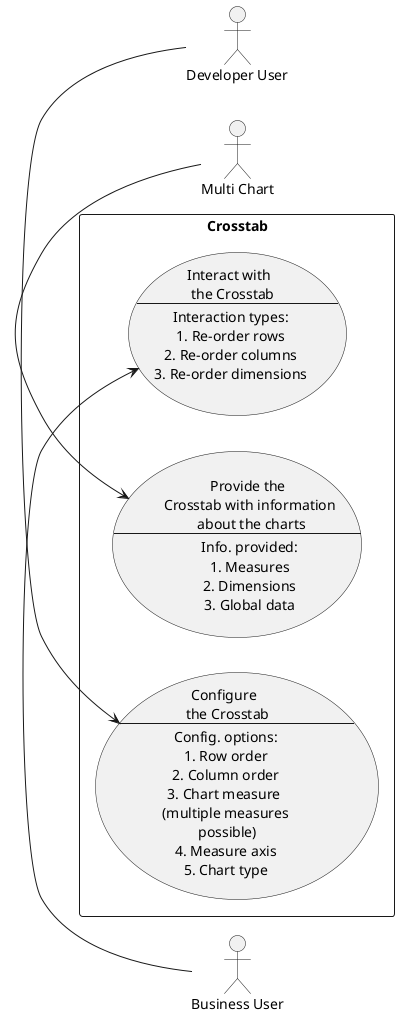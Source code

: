 @startuml
left to right direction

actor :Business User: as BU
actor :Developer User: as DU
actor :Multi Chart: as MC

rectangle Crosstab {
  usecase Interact as "Interact with \n the Crosstab
  --
  Interaction types:
  1. Re-order rows
  2. Re-order columns
  3. Re-order dimensions"
  usecase Configure as "Configure \n the Crosstab
  --
  Config. options:
  1. Row order
  2. Column order
  3. Chart measure \n (multiple measures \n possible)
  4. Measure axis
  5. Chart type
  "
  usecase Provide as "Provide the \n Crosstab with information \n about the charts
  --
  Info. provided:
  1. Measures
  2. Dimensions
  3. Global data"

  BU -> (Interact)
  (Provide) <- MC
  DU -> (Configure)
}

@enduml
